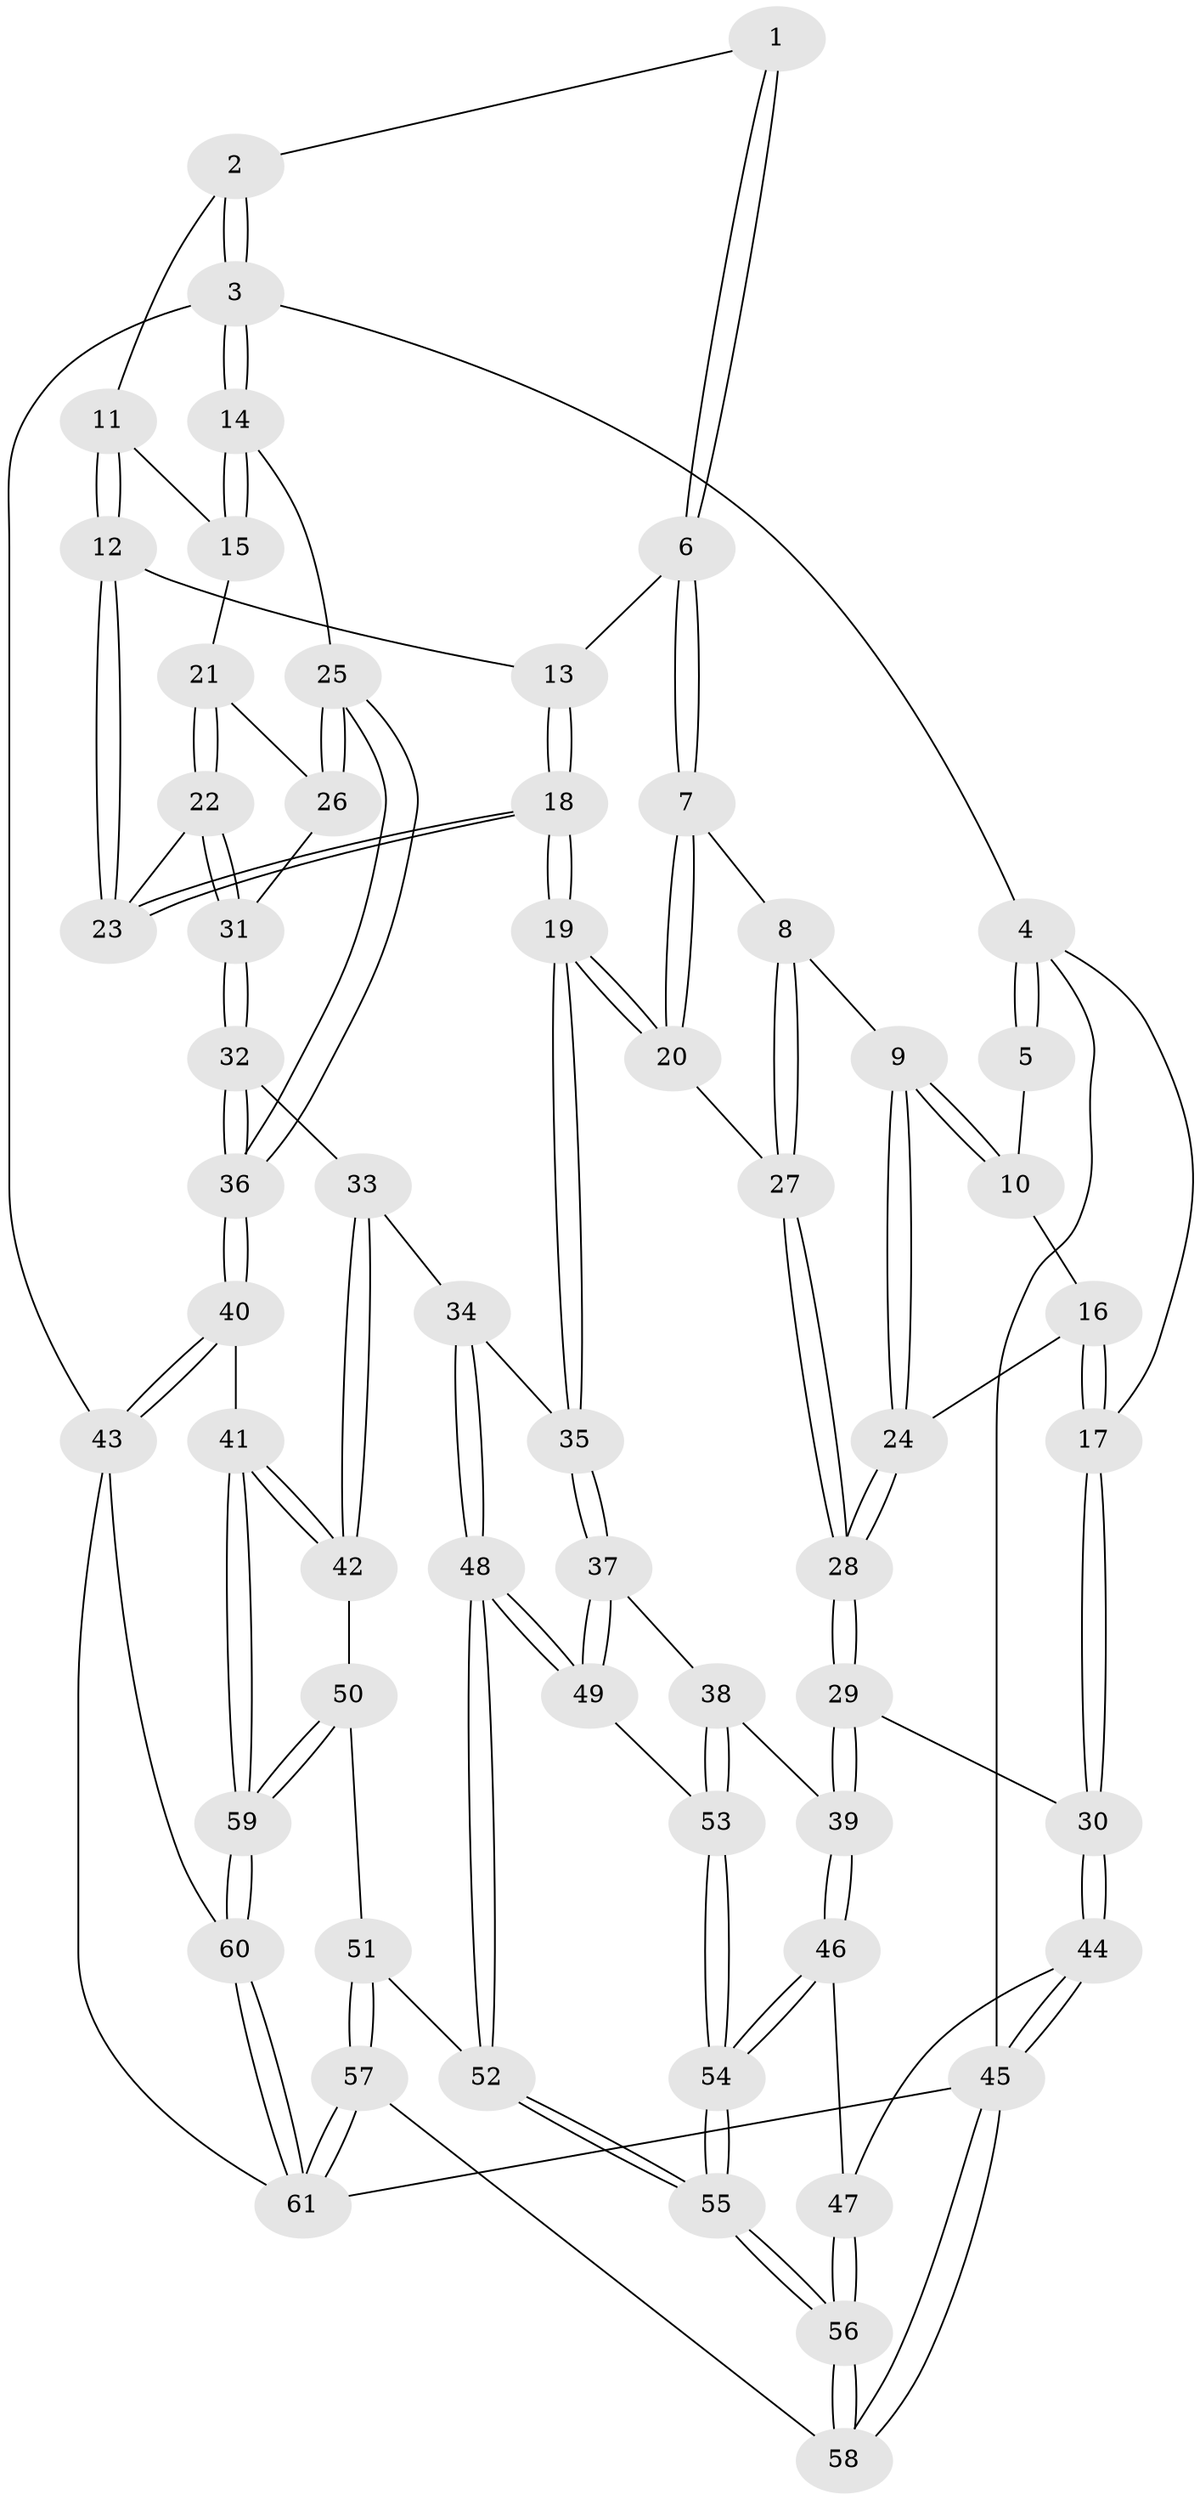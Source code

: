 // Generated by graph-tools (version 1.1) at 2025/17/03/09/25 04:17:19]
// undirected, 61 vertices, 149 edges
graph export_dot {
graph [start="1"]
  node [color=gray90,style=filled];
  1 [pos="+0.36984717629030606+0"];
  2 [pos="+0.7517313765027364+0"];
  3 [pos="+1+0"];
  4 [pos="+0+0"];
  5 [pos="+0.10105002864669871+0"];
  6 [pos="+0.3887572990613135+0.028526596081204714"];
  7 [pos="+0.3407446630726981+0.09532331345621517"];
  8 [pos="+0.2306381015521068+0.12255393184783561"];
  9 [pos="+0.2084488060531511+0.11395511727994206"];
  10 [pos="+0.16721406241195122+0.05705542196595876"];
  11 [pos="+0.7509076298694669+0"];
  12 [pos="+0.5858307507512285+0.15307968666025684"];
  13 [pos="+0.4049194330744864+0.04107983960019191"];
  14 [pos="+1+0.22366191992548828"];
  15 [pos="+0.8367883922213192+0.03208556058620209"];
  16 [pos="+0.06983345813705436+0.12788533521660456"];
  17 [pos="+0+0.23267572381590662"];
  18 [pos="+0.47258284019151614+0.3620246355382058"];
  19 [pos="+0.46485940581243823+0.37359001312097284"];
  20 [pos="+0.3924422771962484+0.32719265187366514"];
  21 [pos="+0.8332062378295554+0.0748969594302388"];
  22 [pos="+0.7754284226107085+0.24691648045256798"];
  23 [pos="+0.5886899619953941+0.20715369766834602"];
  24 [pos="+0.1552048185802308+0.18138302214682947"];
  25 [pos="+1+0.24063933404035248"];
  26 [pos="+0.9685311240451543+0.251274391737688"];
  27 [pos="+0.2765658962292506+0.30188827401491125"];
  28 [pos="+0.09731517796161675+0.3376819638502418"];
  29 [pos="+0.09440298187341842+0.3392585075731255"];
  30 [pos="+0+0.2501221974255134"];
  31 [pos="+0.8153259387565214+0.29762744750616527"];
  32 [pos="+0.8094686644670291+0.3577235756805875"];
  33 [pos="+0.7732594135678744+0.3983819151554575"];
  34 [pos="+0.5012078431387957+0.44399812474914985"];
  35 [pos="+0.47304002402582607+0.4147761597079986"];
  36 [pos="+1+0.6193238292331433"];
  37 [pos="+0.28492685480448254+0.5440672236693171"];
  38 [pos="+0.24533245499238357+0.564758006711295"];
  39 [pos="+0.16510016040202508+0.5798178958049903"];
  40 [pos="+1+0.6588156830596014"];
  41 [pos="+1+0.6623758539642154"];
  42 [pos="+0.7957010830248551+0.6556295486929872"];
  43 [pos="+1+0.7678462314777673"];
  44 [pos="+0+0.6790218250768358"];
  45 [pos="+0+1"];
  46 [pos="+0.15322176619132097+0.595825032725057"];
  47 [pos="+0.013838973253036438+0.6847604569119702"];
  48 [pos="+0.5940758715134976+0.6640269022528562"];
  49 [pos="+0.41581055454645505+0.682657153990819"];
  50 [pos="+0.641634170086449+0.7113251384857024"];
  51 [pos="+0.635801850877396+0.7102650348729785"];
  52 [pos="+0.6214846617291906+0.6978909892414202"];
  53 [pos="+0.35316386660039234+0.7053183715323097"];
  54 [pos="+0.30093958184120395+0.8208224175018102"];
  55 [pos="+0.30150160729340936+0.825849773440221"];
  56 [pos="+0.2474339310917426+1"];
  57 [pos="+0.3816425083580077+1"];
  58 [pos="+0.25659383593349866+1"];
  59 [pos="+0.7637402056867859+0.9468796850797091"];
  60 [pos="+0.7756772338428257+1"];
  61 [pos="+0.744736740535535+1"];
  1 -- 2;
  1 -- 6;
  1 -- 6;
  2 -- 3;
  2 -- 3;
  2 -- 11;
  3 -- 4;
  3 -- 14;
  3 -- 14;
  3 -- 43;
  4 -- 5;
  4 -- 5;
  4 -- 17;
  4 -- 45;
  5 -- 10;
  6 -- 7;
  6 -- 7;
  6 -- 13;
  7 -- 8;
  7 -- 20;
  7 -- 20;
  8 -- 9;
  8 -- 27;
  8 -- 27;
  9 -- 10;
  9 -- 10;
  9 -- 24;
  9 -- 24;
  10 -- 16;
  11 -- 12;
  11 -- 12;
  11 -- 15;
  12 -- 13;
  12 -- 23;
  12 -- 23;
  13 -- 18;
  13 -- 18;
  14 -- 15;
  14 -- 15;
  14 -- 25;
  15 -- 21;
  16 -- 17;
  16 -- 17;
  16 -- 24;
  17 -- 30;
  17 -- 30;
  18 -- 19;
  18 -- 19;
  18 -- 23;
  18 -- 23;
  19 -- 20;
  19 -- 20;
  19 -- 35;
  19 -- 35;
  20 -- 27;
  21 -- 22;
  21 -- 22;
  21 -- 26;
  22 -- 23;
  22 -- 31;
  22 -- 31;
  24 -- 28;
  24 -- 28;
  25 -- 26;
  25 -- 26;
  25 -- 36;
  25 -- 36;
  26 -- 31;
  27 -- 28;
  27 -- 28;
  28 -- 29;
  28 -- 29;
  29 -- 30;
  29 -- 39;
  29 -- 39;
  30 -- 44;
  30 -- 44;
  31 -- 32;
  31 -- 32;
  32 -- 33;
  32 -- 36;
  32 -- 36;
  33 -- 34;
  33 -- 42;
  33 -- 42;
  34 -- 35;
  34 -- 48;
  34 -- 48;
  35 -- 37;
  35 -- 37;
  36 -- 40;
  36 -- 40;
  37 -- 38;
  37 -- 49;
  37 -- 49;
  38 -- 39;
  38 -- 53;
  38 -- 53;
  39 -- 46;
  39 -- 46;
  40 -- 41;
  40 -- 43;
  40 -- 43;
  41 -- 42;
  41 -- 42;
  41 -- 59;
  41 -- 59;
  42 -- 50;
  43 -- 60;
  43 -- 61;
  44 -- 45;
  44 -- 45;
  44 -- 47;
  45 -- 58;
  45 -- 58;
  45 -- 61;
  46 -- 47;
  46 -- 54;
  46 -- 54;
  47 -- 56;
  47 -- 56;
  48 -- 49;
  48 -- 49;
  48 -- 52;
  48 -- 52;
  49 -- 53;
  50 -- 51;
  50 -- 59;
  50 -- 59;
  51 -- 52;
  51 -- 57;
  51 -- 57;
  52 -- 55;
  52 -- 55;
  53 -- 54;
  53 -- 54;
  54 -- 55;
  54 -- 55;
  55 -- 56;
  55 -- 56;
  56 -- 58;
  56 -- 58;
  57 -- 58;
  57 -- 61;
  57 -- 61;
  59 -- 60;
  59 -- 60;
  60 -- 61;
  60 -- 61;
}
